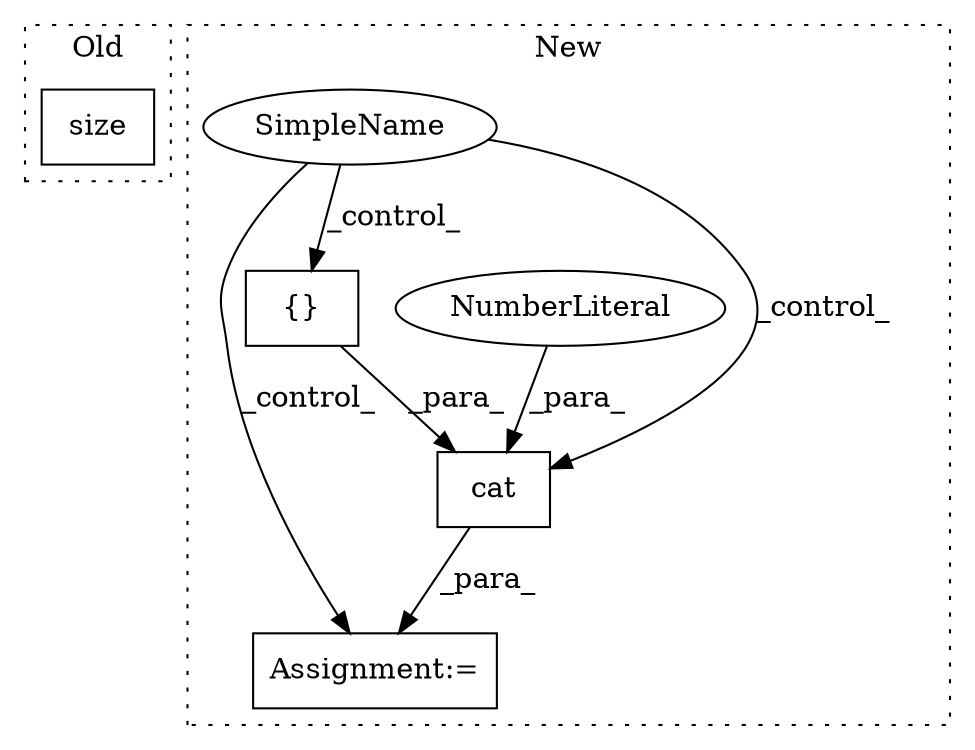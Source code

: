 digraph G {
subgraph cluster0 {
1 [label="size" a="32" s="5206,5212" l="5,1" shape="box"];
label = "Old";
style="dotted";
}
subgraph cluster1 {
2 [label="cat" a="32" s="5143,5221" l="4,1" shape="box"];
3 [label="Assignment:=" a="7" s="5136" l="1" shape="box"];
4 [label="NumberLiteral" a="34" s="5220" l="1" shape="ellipse"];
5 [label="{}" a="4" s="5156,5218" l="1,1" shape="box"];
6 [label="SimpleName" a="42" s="" l="" shape="ellipse"];
label = "New";
style="dotted";
}
2 -> 3 [label="_para_"];
4 -> 2 [label="_para_"];
5 -> 2 [label="_para_"];
6 -> 3 [label="_control_"];
6 -> 5 [label="_control_"];
6 -> 2 [label="_control_"];
}